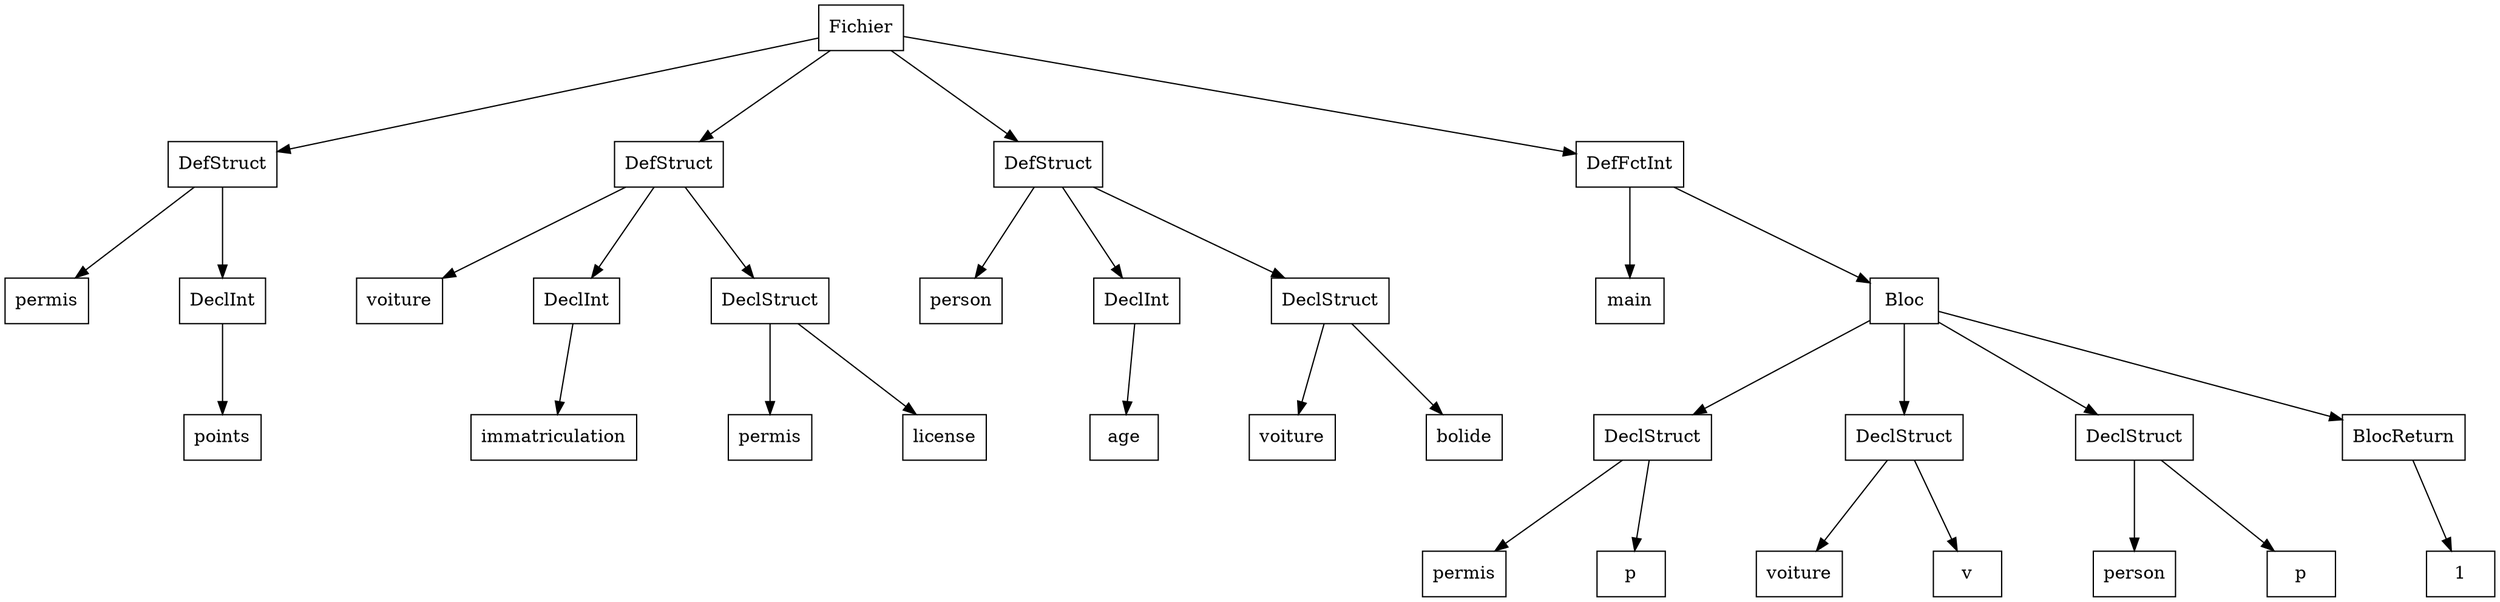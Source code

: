 digraph "ast"{

	nodesep=1;
	ranksep=1;

	N0 [label="Fichier", shape="box"];
	N1 [label="DefStruct", shape="box"];
	N2 [label="permis", shape="box"];
	N3 [label="DeclInt", shape="box"];
	N4 [label="points", shape="box"];
	N5 [label="DefStruct", shape="box"];
	N6 [label="voiture", shape="box"];
	N7 [label="DeclInt", shape="box"];
	N8 [label="immatriculation", shape="box"];
	N9 [label="DeclStruct", shape="box"];
	N10 [label="permis", shape="box"];
	N11 [label="license", shape="box"];
	N12 [label="DefStruct", shape="box"];
	N13 [label="person", shape="box"];
	N14 [label="DeclInt", shape="box"];
	N15 [label="age", shape="box"];
	N16 [label="DeclStruct", shape="box"];
	N17 [label="voiture", shape="box"];
	N18 [label="bolide", shape="box"];
	N19 [label="DefFctInt", shape="box"];
	N20 [label="main", shape="box"];
	N21 [label="Bloc", shape="box"];
	N22 [label="DeclStruct", shape="box"];
	N23 [label="permis", shape="box"];
	N24 [label="p", shape="box"];
	N25 [label="DeclStruct", shape="box"];
	N26 [label="voiture", shape="box"];
	N27 [label="v", shape="box"];
	N28 [label="DeclStruct", shape="box"];
	N29 [label="person", shape="box"];
	N30 [label="p", shape="box"];
	N31 [label="BlocReturn", shape="box"];
	N32 [label="1", shape="box"];

	N1 -> N2; 
	N3 -> N4; 
	N1 -> N3; 
	N0 -> N1; 
	N5 -> N6; 
	N7 -> N8; 
	N5 -> N7; 
	N9 -> N10; 
	N9 -> N11; 
	N5 -> N9; 
	N0 -> N5; 
	N12 -> N13; 
	N14 -> N15; 
	N12 -> N14; 
	N16 -> N17; 
	N16 -> N18; 
	N12 -> N16; 
	N0 -> N12; 
	N19 -> N20; 
	N22 -> N23; 
	N22 -> N24; 
	N21 -> N22; 
	N25 -> N26; 
	N25 -> N27; 
	N21 -> N25; 
	N28 -> N29; 
	N28 -> N30; 
	N21 -> N28; 
	N31 -> N32; 
	N21 -> N31; 
	N19 -> N21; 
	N0 -> N19; 
}

